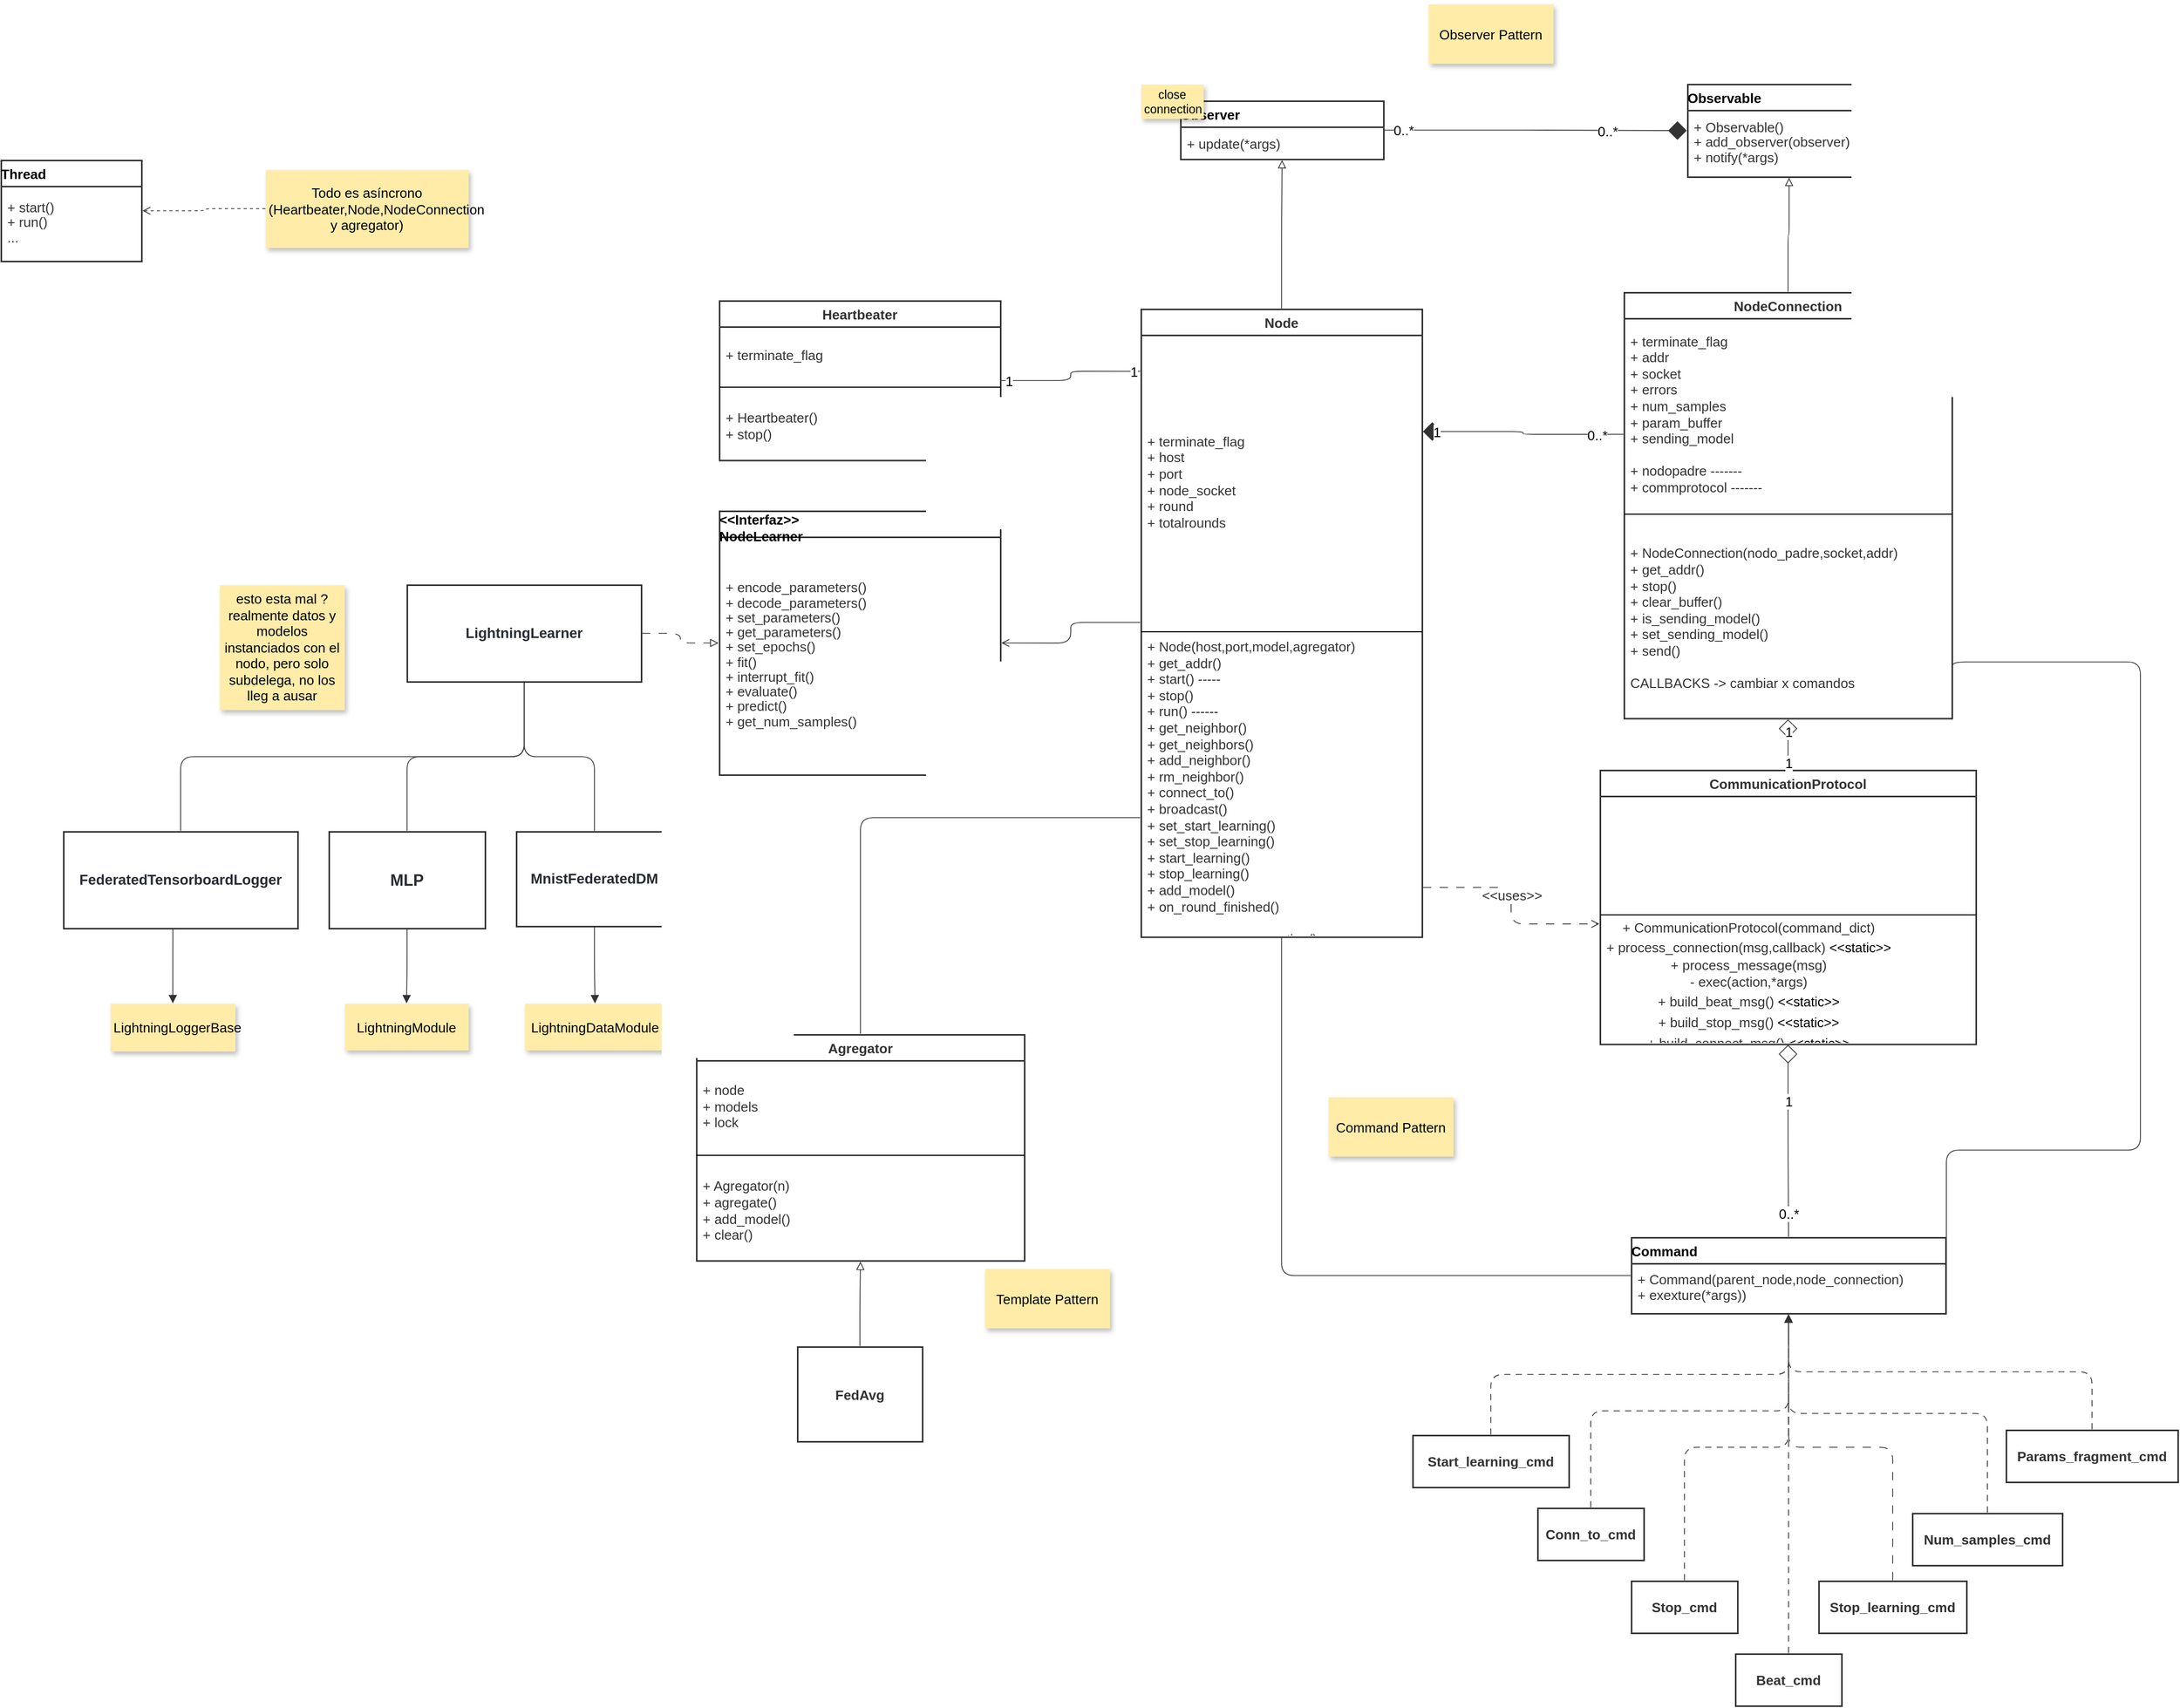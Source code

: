 <mxfile version="18.2.0" type="device"><diagram id="484S4B1htWLxdVBNY2-c" name="Page-1"><mxGraphModel dx="2365" dy="1625" grid="1" gridSize="10" guides="1" tooltips="1" connect="1" arrows="1" fold="1" page="1" pageScale="1" pageWidth="827" pageHeight="1169" math="0" shadow="0"><root><mxCell id="0"/><mxCell id="1" parent="0"/><mxCell id="86f7DXbvGBLpAlIuW8gX-1" value="Node" style="html=1;overflow=block;blockSpacing=1;swimlane;childLayout=stackLayout;horizontal=1;horizontalStack=0;resizeParent=1;resizeParentMax=0;resizeLast=0;collapsible=0;marginBottom=0;swimlaneFillColor=#ffffff;startSize=25;whiteSpace=wrap;fontSize=13;fontColor=#333333;fontStyle=1;align=center;spacing=0;strokeColor=#333333;strokeOpacity=100;fillOpacity=100;fillColor=#ffffff;strokeWidth=1.5;" vertex="1" parent="1"><mxGeometry x="1200" y="368" width="270" height="603.25" as="geometry"/></mxCell><mxCell id="86f7DXbvGBLpAlIuW8gX-2" value="+ terminate_flag&#10;+ host&#10;+ port&#10;+ node_socket&#10;+ round&#10;+ totalrounds" style="part=1;html=1;resizeHeight=0;strokeColor=none;fillColor=none;align=left;verticalAlign=middle;spacingLeft=4;spacingRight=4;overflow=hidden;rotatable=0;points=[[0,0.5],[1,0.5]];portConstraint=eastwest;swimlaneFillColor=#ffffff;strokeOpacity=100;fillOpacity=100;whiteSpace=wrap;fontSize=13;fontColor=#333333;" vertex="1" parent="86f7DXbvGBLpAlIuW8gX-1"><mxGeometry y="25" width="270" height="281" as="geometry"/></mxCell><mxCell id="86f7DXbvGBLpAlIuW8gX-3" value="" style="line;strokeWidth=1;fillColor=none;align=left;verticalAlign=middle;spacingTop=-1;spacingLeft=3;spacingRight=3;rotatable=0;labelPosition=right;points=[];portConstraint=eastwest;" vertex="1" parent="86f7DXbvGBLpAlIuW8gX-1"><mxGeometry y="306" width="270" height="8" as="geometry"/></mxCell><mxCell id="86f7DXbvGBLpAlIuW8gX-4" value="+ Node(host,port,model,agregator)&#10;+ get_addr()&#10;+ start()  -----&#10;+ stop()&#10;+ run() ------&#10;+ get_neighbor() &#10;+ get_neighbors() &#10;+ add_neighbor() &#10;+ rm_neighbor() &#10;+ connect_to() &#10;+ broadcast() &#10;+ set_start_learning() &#10;+ set_stop_learning() &#10;+ start_learning() &#10;+ stop_learning() &#10;+ add_model() &#10;+ on_round_finished() &#10;&#10;- process_new_connection()&#10;- send()&#10;- train_step()&#10;- train()&#10;- bc_model()&#10;- set_sending_model()&#10;- is_sending_model()" style="part=1;html=1;resizeHeight=0;strokeColor=none;fillColor=none;align=left;verticalAlign=middle;spacingLeft=4;spacingRight=4;overflow=hidden;rotatable=0;points=[[0,0.5],[1,0.5]];portConstraint=eastwest;swimlaneFillColor=#ffffff;strokeOpacity=100;fillOpacity=100;whiteSpace=wrap;fontSize=13;fontColor=#333333;" vertex="1" parent="86f7DXbvGBLpAlIuW8gX-1"><mxGeometry y="314" width="270" height="289.25" as="geometry"/></mxCell><mxCell id="86f7DXbvGBLpAlIuW8gX-5" value="Heartbeater" style="html=1;overflow=block;blockSpacing=1;swimlane;childLayout=stackLayout;horizontal=1;horizontalStack=0;resizeParent=1;resizeParentMax=0;resizeLast=0;collapsible=0;marginBottom=0;swimlaneFillColor=#ffffff;startSize=25;whiteSpace=wrap;fontSize=13;fontColor=#333333;fontStyle=1;align=center;spacing=0;strokeColor=#333333;strokeOpacity=100;fillOpacity=100;fillColor=#ffffff;strokeWidth=1.5;" vertex="1" parent="1"><mxGeometry x="795" y="360" width="270" height="153.25" as="geometry"/></mxCell><mxCell id="86f7DXbvGBLpAlIuW8gX-6" value="+ terminate_flag" style="part=1;html=1;resizeHeight=0;strokeColor=none;fillColor=none;align=left;verticalAlign=middle;spacingLeft=4;spacingRight=4;overflow=hidden;rotatable=0;points=[[0,0.5],[1,0.5]];portConstraint=eastwest;swimlaneFillColor=#ffffff;strokeOpacity=100;fillOpacity=100;whiteSpace=wrap;fontSize=13;fontColor=#333333;" vertex="1" parent="86f7DXbvGBLpAlIuW8gX-5"><mxGeometry y="25" width="270" height="54" as="geometry"/></mxCell><mxCell id="86f7DXbvGBLpAlIuW8gX-7" value="" style="line;strokeWidth=1;fillColor=none;align=left;verticalAlign=middle;spacingTop=-1;spacingLeft=3;spacingRight=3;rotatable=0;labelPosition=right;points=[];portConstraint=eastwest;" vertex="1" parent="86f7DXbvGBLpAlIuW8gX-5"><mxGeometry y="79" width="270" height="8" as="geometry"/></mxCell><mxCell id="86f7DXbvGBLpAlIuW8gX-8" value="+ Heartbeater()&#10;+ stop()" style="part=1;html=1;resizeHeight=0;strokeColor=none;fillColor=none;align=left;verticalAlign=middle;spacingLeft=4;spacingRight=4;overflow=hidden;rotatable=0;points=[[0,0.5],[1,0.5]];portConstraint=eastwest;swimlaneFillColor=#ffffff;strokeOpacity=100;fillOpacity=100;whiteSpace=wrap;fontSize=13;fontColor=#333333;" vertex="1" parent="86f7DXbvGBLpAlIuW8gX-5"><mxGeometry y="87" width="270" height="66.25" as="geometry"/></mxCell><mxCell id="86f7DXbvGBLpAlIuW8gX-9" value="Thread" style="html=1;overflow=block;blockSpacing=1;swimlane;childLayout=stackLayout;horizontal=1;horizontalStack=0;resizeParent=1;resizeParentMax=0;resizeLast=0;collapsible=0;marginBottom=0;swimlaneFillColor=#ffffff;startSize=25;whiteSpace=wrap;fontSize=13;fontStyle=1;align=left;spacing=0;strokeColor=#333333;strokeOpacity=100;fillOpacity=100;fillColor=#ffffff;strokeWidth=1.5;" vertex="1" parent="1"><mxGeometry x="105" y="225" width="135" height="96.963" as="geometry"/></mxCell><mxCell id="86f7DXbvGBLpAlIuW8gX-10" value="&lt;div style=&quot;display: flex; justify-content: flex-start; text-align: left; align-items: baseline; font-size: 0; line-height: 1.25;margin-top: -2px;&quot;&gt;&lt;span&gt;&lt;span style=&quot;font-size:13px;color:#333333;&quot;&gt;+ start()  &#10;&lt;/span&gt;&lt;/span&gt;&lt;/div&gt;&lt;div style=&quot;display: flex; justify-content: flex-start; text-align: left; align-items: baseline; font-size: 0; line-height: 1.25;margin-top: -2px;&quot;&gt;&lt;span&gt;&lt;span style=&quot;font-size:13px;color:#333333;&quot;&gt;+ run()&#10;&lt;/span&gt;&lt;/span&gt;&lt;/div&gt;&lt;div style=&quot;display: flex; justify-content: flex-start; text-align: left; align-items: baseline; font-size: 0; line-height: 1.25;margin-top: -2px;&quot;&gt;&lt;span&gt;&lt;span style=&quot;font-size:13px;color:#333333;&quot;&gt;...&lt;/span&gt;&lt;/span&gt;&lt;/div&gt;" style="part=1;html=1;resizeHeight=0;strokeColor=none;fillColor=none;verticalAlign=middle;spacingLeft=4;spacingRight=4;overflow=hidden;rotatable=0;points=[[0,0.5],[1,0.5]];portConstraint=eastwest;swimlaneFillColor=#ffffff;strokeOpacity=100;fillOpacity=100;whiteSpace=wrap;fontSize=13;fontColor=#333333;align=left;" vertex="1" parent="86f7DXbvGBLpAlIuW8gX-9"><mxGeometry y="25" width="135" height="71.963" as="geometry"/></mxCell><mxCell id="86f7DXbvGBLpAlIuW8gX-11" value="NodeConnection" style="html=1;overflow=block;blockSpacing=1;swimlane;childLayout=stackLayout;horizontal=1;horizontalStack=0;resizeParent=1;resizeParentMax=0;resizeLast=0;collapsible=0;marginBottom=0;swimlaneFillColor=#ffffff;startSize=25;whiteSpace=wrap;fontSize=13;fontColor=#333333;fontStyle=1;align=center;spacing=0;strokeColor=#333333;strokeOpacity=100;fillOpacity=100;fillColor=#ffffff;strokeWidth=1.5;" vertex="1" parent="1"><mxGeometry x="1664" y="352" width="315" height="409.25" as="geometry"/></mxCell><mxCell id="86f7DXbvGBLpAlIuW8gX-12" value="+ terminate_flag&#10;+ addr&#10;+ socket&#10;+ errors&#10;+ num_samples&#10;+ param_buffer&#10;+ sending_model&#10;&#10;+ nodopadre -------&#10;+ commprotocol -------" style="part=1;html=1;resizeHeight=0;strokeColor=none;fillColor=none;align=left;verticalAlign=middle;spacingLeft=4;spacingRight=4;overflow=hidden;rotatable=0;points=[[0,0.5],[1,0.5]];portConstraint=eastwest;swimlaneFillColor=#ffffff;strokeOpacity=100;fillOpacity=100;whiteSpace=wrap;fontSize=13;fontColor=#333333;" vertex="1" parent="86f7DXbvGBLpAlIuW8gX-11"><mxGeometry y="25" width="315" height="184" as="geometry"/></mxCell><mxCell id="86f7DXbvGBLpAlIuW8gX-13" value="" style="line;strokeWidth=1;fillColor=none;align=left;verticalAlign=middle;spacingTop=-1;spacingLeft=3;spacingRight=3;rotatable=0;labelPosition=right;points=[];portConstraint=eastwest;" vertex="1" parent="86f7DXbvGBLpAlIuW8gX-11"><mxGeometry y="209" width="315" height="8" as="geometry"/></mxCell><mxCell id="86f7DXbvGBLpAlIuW8gX-14" value="+ NodeConnection(nodo_padre,socket,addr)&#10;+ get_addr()&#10;+ stop()&#10;+ clear_buffer() &#10;+ is_sending_model() &#10;+ set_sending_model() &#10;+ send() &#10;&#10;CALLBACKS -&amp;gt; cambiar x comandos" style="part=1;html=1;resizeHeight=0;strokeColor=none;fillColor=none;align=left;verticalAlign=middle;spacingLeft=4;spacingRight=4;overflow=hidden;rotatable=0;points=[[0,0.5],[1,0.5]];portConstraint=eastwest;swimlaneFillColor=#ffffff;strokeOpacity=100;fillOpacity=100;whiteSpace=wrap;fontSize=13;fontColor=#333333;" vertex="1" parent="86f7DXbvGBLpAlIuW8gX-11"><mxGeometry y="217" width="315" height="192.25" as="geometry"/></mxCell><mxCell id="86f7DXbvGBLpAlIuW8gX-15" value="MnistFederatedDM" style="html=1;overflow=block;blockSpacing=1;align=center;whiteSpace=wrap;fontSize=13.7;fontColor=#282c33;fontStyle=1;spacing=0;verticalAlign=middle;strokeColor=#333333;strokeOpacity=100;fillOpacity=100;fillColor=#ffffff;strokeWidth=1.5;" vertex="1" parent="1"><mxGeometry x="600" y="870" width="150" height="91" as="geometry"/></mxCell><mxCell id="86f7DXbvGBLpAlIuW8gX-16" value="MLP" style="html=1;overflow=block;blockSpacing=1;align=center;whiteSpace=wrap;fontSize=15.3;fontColor=#282c33;fontStyle=1;spacing=0;verticalAlign=middle;strokeColor=#333333;strokeOpacity=100;fillOpacity=100;fillColor=#ffffff;strokeWidth=1.5;" vertex="1" parent="1"><mxGeometry x="420" y="870" width="150" height="93" as="geometry"/></mxCell><mxCell id="86f7DXbvGBLpAlIuW8gX-17" value="FederatedTensorboardLogger" style="html=1;overflow=block;blockSpacing=1;align=center;whiteSpace=wrap;fontSize=13.7;fontColor=#282c33;fontStyle=1;spacing=0;verticalAlign=middle;strokeColor=#333333;strokeOpacity=100;fillOpacity=100;fillColor=#ffffff;strokeWidth=1.5;" vertex="1" parent="1"><mxGeometry x="165" y="870" width="225" height="93" as="geometry"/></mxCell><mxCell id="86f7DXbvGBLpAlIuW8gX-18" value="LightningLearner" style="html=1;overflow=block;blockSpacing=1;align=center;whiteSpace=wrap;fontSize=13.7;fontColor=#282c33;fontStyle=1;spacing=0;verticalAlign=middle;strokeColor=#333333;strokeOpacity=100;fillOpacity=100;fillColor=#ffffff;strokeWidth=1.5;" vertex="1" parent="1"><mxGeometry x="495" y="633" width="225" height="93" as="geometry"/></mxCell><mxCell id="86f7DXbvGBLpAlIuW8gX-19" value="&amp;lt;&amp;lt;Interfaz&amp;gt;&amp;gt;&#10;NodeLearner" style="html=1;overflow=block;blockSpacing=1;swimlane;childLayout=stackLayout;horizontal=1;horizontalStack=0;resizeParent=1;resizeParentMax=0;resizeLast=0;collapsible=0;marginBottom=0;swimlaneFillColor=#ffffff;startSize=25;whiteSpace=wrap;fontSize=13;fontStyle=1;align=left;spacing=0;strokeColor=#333333;strokeOpacity=100;fillOpacity=100;fillColor=#ffffff;strokeWidth=1.5;" vertex="1" parent="1"><mxGeometry x="795" y="562" width="270" height="253.501" as="geometry"/></mxCell><mxCell id="86f7DXbvGBLpAlIuW8gX-20" value="&lt;div style=&quot;display: flex; justify-content: flex-start; text-align: left; align-items: baseline; font-size: 0; line-height: 1.25;margin-top: -2px;&quot;&gt;&lt;span&gt;&lt;span style=&quot;font-size:13px;color:#333333;&quot;&gt;+ encode_parameters()&#10;&lt;/span&gt;&lt;/span&gt;&lt;/div&gt;&lt;div style=&quot;display: flex; justify-content: flex-start; text-align: left; align-items: baseline; font-size: 0; line-height: 1.25;margin-top: -2px;&quot;&gt;&lt;span&gt;&lt;span style=&quot;font-size:13px;color:#333333;&quot;&gt;+ decode_parameters()&#10;&lt;/span&gt;&lt;/span&gt;&lt;/div&gt;&lt;div style=&quot;display: flex; justify-content: flex-start; text-align: left; align-items: baseline; font-size: 0; line-height: 1.25;margin-top: -2px;&quot;&gt;&lt;span&gt;&lt;span style=&quot;font-size:13px;color:#333333;&quot;&gt;+ set_parameters()&#10;&lt;/span&gt;&lt;/span&gt;&lt;/div&gt;&lt;div style=&quot;display: flex; justify-content: flex-start; text-align: left; align-items: baseline; font-size: 0; line-height: 1.25;margin-top: -2px;&quot;&gt;&lt;span&gt;&lt;span style=&quot;font-size:13px;color:#333333;&quot;&gt;+ get_parameters()&#10;&lt;/span&gt;&lt;/span&gt;&lt;/div&gt;&lt;div style=&quot;display: flex; justify-content: flex-start; text-align: left; align-items: baseline; font-size: 0; line-height: 1.25;margin-top: -2px;&quot;&gt;&lt;span&gt;&lt;span style=&quot;font-size:13px;color:#333333;&quot;&gt;+ set_epochs()&#10;&lt;/span&gt;&lt;/span&gt;&lt;/div&gt;&lt;div style=&quot;display: flex; justify-content: flex-start; text-align: left; align-items: baseline; font-size: 0; line-height: 1.25;margin-top: -2px;&quot;&gt;&lt;span&gt;&lt;span style=&quot;font-size:13px;color:#333333;&quot;&gt;+ fit()&#10;&lt;/span&gt;&lt;/span&gt;&lt;/div&gt;&lt;div style=&quot;display: flex; justify-content: flex-start; text-align: left; align-items: baseline; font-size: 0; line-height: 1.25;margin-top: -2px;&quot;&gt;&lt;span&gt;&lt;span style=&quot;font-size:13px;color:#333333;&quot;&gt;+ interrupt_fit()&#10;&lt;/span&gt;&lt;/span&gt;&lt;/div&gt;&lt;div style=&quot;display: flex; justify-content: flex-start; text-align: left; align-items: baseline; font-size: 0; line-height: 1.25;margin-top: -2px;&quot;&gt;&lt;span&gt;&lt;span style=&quot;font-size:13px;color:#333333;&quot;&gt;+ evaluate()&#10;&lt;/span&gt;&lt;/span&gt;&lt;/div&gt;&lt;div style=&quot;display: flex; justify-content: flex-start; text-align: left; align-items: baseline; font-size: 0; line-height: 1.25;margin-top: -2px;&quot;&gt;&lt;span&gt;&lt;span style=&quot;font-size:13px;color:#333333;&quot;&gt;+ predict()&#10;&lt;/span&gt;&lt;/span&gt;&lt;/div&gt;&lt;div style=&quot;display: flex; justify-content: flex-start; text-align: left; align-items: baseline; font-size: 0; line-height: 1.25;margin-top: -2px;&quot;&gt;&lt;span&gt;&lt;span style=&quot;font-size:13px;color:#333333;&quot;&gt;+ get_num_samples()&lt;/span&gt;&lt;/span&gt;&lt;/div&gt;" style="part=1;html=1;resizeHeight=0;strokeColor=none;fillColor=none;verticalAlign=middle;spacingLeft=4;spacingRight=4;overflow=hidden;rotatable=0;points=[[0,0.5],[1,0.5]];portConstraint=eastwest;swimlaneFillColor=#ffffff;strokeOpacity=100;fillOpacity=100;whiteSpace=wrap;fontSize=13;fontColor=#333333;align=left;" vertex="1" parent="86f7DXbvGBLpAlIuW8gX-19"><mxGeometry y="25" width="270" height="228.501" as="geometry"/></mxCell><UserObject label="" lucidchartObjectId="Es1kTnp6L7Sx" id="86f7DXbvGBLpAlIuW8gX-21"><mxCell style="html=1;jettySize=18;whiteSpace=wrap;fontSize=13;strokeColor=#333333;strokeOpacity=100;strokeWidth=0.8;rounded=1;arcSize=24;edgeStyle=orthogonalEdgeStyle;startArrow=none;endArrow=none;exitX=1.003;exitY=0.5;exitPerimeter=0;entryX=-0.003;entryY=0.099;entryPerimeter=0;" edge="1" parent="1" source="86f7DXbvGBLpAlIuW8gX-5" target="86f7DXbvGBLpAlIuW8gX-1"><mxGeometry width="100" height="100" relative="1" as="geometry"><Array as="points"/></mxGeometry></mxCell></UserObject><mxCell id="86f7DXbvGBLpAlIuW8gX-22" value="1" style="text;html=1;resizable=0;labelBackgroundColor=default;align=center;verticalAlign=middle;fontSize=13;" vertex="1" parent="86f7DXbvGBLpAlIuW8gX-21"><mxGeometry x="-0.908" relative="1" as="geometry"><mxPoint as="offset"/></mxGeometry></mxCell><mxCell id="86f7DXbvGBLpAlIuW8gX-23" value="1" style="text;html=1;resizable=0;labelBackgroundColor=default;align=center;verticalAlign=middle;fontSize=13;" vertex="1" parent="86f7DXbvGBLpAlIuW8gX-21"><mxGeometry x="0.908" relative="1" as="geometry"><mxPoint as="offset"/></mxGeometry></mxCell><UserObject label="" lucidchartObjectId="Xs1kaLRwTrec" id="86f7DXbvGBLpAlIuW8gX-24"><mxCell style="html=1;jettySize=18;whiteSpace=wrap;fontSize=13;strokeColor=#333333;strokeOpacity=100;strokeWidth=0.8;rounded=1;arcSize=24;edgeStyle=orthogonalEdgeStyle;startArrow=diamond;startFill=1;startSize=16;endArrow=none;exitX=1.003;exitY=0.195;exitPerimeter=0;entryX=-0.002;entryY=0.333;entryPerimeter=0;" edge="1" parent="1" source="86f7DXbvGBLpAlIuW8gX-1" target="86f7DXbvGBLpAlIuW8gX-11"><mxGeometry width="100" height="100" relative="1" as="geometry"><Array as="points"/></mxGeometry></mxCell></UserObject><mxCell id="86f7DXbvGBLpAlIuW8gX-25" value="1" style="text;html=1;resizable=0;labelBackgroundColor=default;align=center;verticalAlign=middle;fontSize=13;" vertex="1" parent="86f7DXbvGBLpAlIuW8gX-24"><mxGeometry x="-0.869" relative="1" as="geometry"><mxPoint as="offset"/></mxGeometry></mxCell><mxCell id="86f7DXbvGBLpAlIuW8gX-26" value="0..*" style="text;html=1;resizable=0;labelBackgroundColor=default;align=center;verticalAlign=middle;fontSize=13;" vertex="1" parent="86f7DXbvGBLpAlIuW8gX-24"><mxGeometry x="0.739" relative="1" as="geometry"><mxPoint as="offset"/></mxGeometry></mxCell><UserObject label="" lucidchartObjectId="Xt1ksL~C37rB" id="86f7DXbvGBLpAlIuW8gX-27"><mxCell style="html=1;jettySize=18;whiteSpace=wrap;fontSize=13;strokeColor=#333333;strokeOpacity=100;strokeWidth=0.8;rounded=1;arcSize=24;edgeStyle=orthogonalEdgeStyle;startArrow=open;endArrow=none;exitX=1.003;exitY=0.5;exitPerimeter=0;entryX=-0.003;entryY=0.499;entryPerimeter=0;" edge="1" parent="1" source="86f7DXbvGBLpAlIuW8gX-19" target="86f7DXbvGBLpAlIuW8gX-1"><mxGeometry width="100" height="100" relative="1" as="geometry"><Array as="points"/></mxGeometry></mxCell></UserObject><UserObject label="" lucidchartObjectId="ku1kMCchc4k." id="86f7DXbvGBLpAlIuW8gX-28"><mxCell style="html=1;jettySize=18;whiteSpace=wrap;fontSize=13;strokeColor=#333333;strokeOpacity=100;dashed=1;fixDash=1;dashPattern=8 8;strokeWidth=0.8;rounded=1;arcSize=24;edgeStyle=orthogonalEdgeStyle;startArrow=none;endArrow=block;endFill=0;exitX=1.003;exitY=0.5;exitPerimeter=0;entryX=-0.003;entryY=0.5;entryPerimeter=0;" edge="1" parent="1" source="86f7DXbvGBLpAlIuW8gX-18" target="86f7DXbvGBLpAlIuW8gX-19"><mxGeometry width="100" height="100" relative="1" as="geometry"><Array as="points"/></mxGeometry></mxCell></UserObject><mxCell id="86f7DXbvGBLpAlIuW8gX-29" value="CommunicationProtocol" style="html=1;overflow=block;blockSpacing=1;swimlane;childLayout=stackLayout;horizontal=1;horizontalStack=0;resizeParent=1;resizeParentMax=0;resizeLast=0;collapsible=0;marginBottom=0;swimlaneFillColor=#ffffff;startSize=25;whiteSpace=wrap;fontSize=13;fontColor=#333333;fontStyle=1;align=center;spacing=0;strokeColor=#333333;strokeOpacity=100;fillOpacity=100;fillColor=#ffffff;strokeWidth=1.5;" vertex="1" parent="1"><mxGeometry x="1641" y="811" width="361" height="263.25" as="geometry"/></mxCell><mxCell id="86f7DXbvGBLpAlIuW8gX-30" value="" style="part=1;html=1;resizeHeight=0;strokeColor=none;fillColor=none;align=left;verticalAlign=middle;spacingLeft=4;spacingRight=4;overflow=hidden;rotatable=0;points=[[0,0.5],[1,0.5]];portConstraint=eastwest;swimlaneFillColor=#ffffff;strokeOpacity=100;fillOpacity=100;whiteSpace=wrap;fontSize=13;" vertex="1" parent="86f7DXbvGBLpAlIuW8gX-29"><mxGeometry y="25" width="361" height="110" as="geometry"/></mxCell><mxCell id="86f7DXbvGBLpAlIuW8gX-31" value="" style="line;strokeWidth=1;fillColor=none;align=left;verticalAlign=middle;spacingTop=-1;spacingLeft=3;spacingRight=3;rotatable=0;labelPosition=right;points=[];portConstraint=eastwest;" vertex="1" parent="86f7DXbvGBLpAlIuW8gX-29"><mxGeometry y="135" width="361" height="8" as="geometry"/></mxCell><mxCell id="86f7DXbvGBLpAlIuW8gX-32" value="&lt;div style=&quot;display: flex; justify-content: center; text-align: center; align-items: baseline; font-size: 0; line-height: 1.25;margin-top: -2px;&quot;&gt;&lt;span&gt;&lt;span style=&quot;font-size:13px;color:#333333;&quot;&gt;+ CommunicationProtocol(command_dict)&#10;+ process_connection(msg,callback) &lt;/span&gt;&lt;span style=&quot;font-size:16px;color:#000000;&quot;&gt;            &lt;/span&gt;&lt;span style=&quot;font-size:12.7px;color:#000000;&quot;&gt;&amp;lt;&amp;lt;static&amp;gt;&amp;gt;&lt;/span&gt;&lt;span style=&quot;font-size:13px;color:#333333;&quot;&gt;&#10;+ process_message(msg)&#10;- exec(action,*args)&#10;+ build_beat_msg() &lt;/span&gt;&lt;span style=&quot;font-size:16px;color:#000000;&quot;&gt;                                    &lt;/span&gt;&lt;span style=&quot;font-size:12.7px;color:#000000;&quot;&gt;&amp;lt;&amp;lt;static&amp;gt;&amp;gt;&lt;/span&gt;&lt;span style=&quot;font-size:13px;color:#333333;&quot;&gt;&#10;+ build_stop_msg() &lt;/span&gt;&lt;span style=&quot;font-size:16px;color:#000000;&quot;&gt;                                    &lt;/span&gt;&lt;span style=&quot;font-size:12.7px;color:#000000;&quot;&gt;&amp;lt;&amp;lt;static&amp;gt;&amp;gt;&lt;/span&gt;&lt;span style=&quot;font-size:13px;color:#333333;&quot;&gt;&#10;+ build_connect_msg() &lt;/span&gt;&lt;span style=&quot;font-size:16px;color:#000000;&quot;&gt;                               &lt;/span&gt;&lt;span style=&quot;font-size:12.7px;color:#000000;&quot;&gt;&amp;lt;&amp;lt;static&amp;gt;&amp;gt;&#10;&lt;/span&gt;&lt;span style=&quot;font-size:13px;color:#333333;&quot;&gt;+ build_connect_to_msg()&lt;/span&gt;&lt;span style=&quot;font-size:16px;color:#000000;&quot;&gt;                           &lt;/span&gt;&lt;span style=&quot;font-size:12.7px;color:#000000;&quot;&gt;&amp;lt;&amp;lt;static&amp;gt;&amp;gt;&lt;/span&gt;&lt;span style=&quot;font-size:13px;color:#333333;&quot;&gt;&#10;+ build_start_learning_msg() &lt;/span&gt;&lt;span style=&quot;font-size:16px;color:#000000;&quot;&gt;                       &lt;/span&gt;&lt;span style=&quot;font-size:12.7px;color:#000000;&quot;&gt;&amp;lt;&amp;lt;static&amp;gt;&amp;gt;&#10;&lt;/span&gt;&lt;span style=&quot;font-size:13px;color:#333333;&quot;&gt;+ build_stop_learning_msg() &lt;/span&gt;&lt;span style=&quot;font-size:16px;color:#000000;&quot;&gt;                       &lt;/span&gt;&lt;span style=&quot;font-size:12.7px;color:#000000;&quot;&gt;&amp;lt;&amp;lt;static&amp;gt;&amp;gt;&#10;&lt;/span&gt;&lt;span style=&quot;font-size:13px;color:#333333;&quot;&gt;+ build_num_samples_msg() &lt;/span&gt;&lt;span style=&quot;font-size:16px;color:#000000;&quot;&gt;                      &lt;/span&gt;&lt;span style=&quot;font-size:12.7px;color:#000000;&quot;&gt;&amp;lt;&amp;lt;static&amp;gt;&amp;gt;&#10;&lt;/span&gt;&lt;span style=&quot;font-size:13px;color:#333333;&quot;&gt;+ build_params_msg() &lt;/span&gt;&lt;span style=&quot;font-size:16px;color:#000000;&quot;&gt;                               &lt;/span&gt;&lt;span style=&quot;font-size:12.7px;color:#000000;&quot;&gt;&amp;lt;&amp;lt;static&amp;gt;&amp;gt;&lt;/span&gt;&lt;/span&gt;&lt;/div&gt;" style="part=1;html=1;resizeHeight=0;strokeColor=none;fillColor=none;align=left;verticalAlign=middle;spacingLeft=4;spacingRight=4;overflow=hidden;rotatable=0;points=[[0,0.5],[1,0.5]];portConstraint=eastwest;swimlaneFillColor=#ffffff;strokeOpacity=100;fillOpacity=100;whiteSpace=wrap;fontSize=16;fontColor=#333333;" vertex="1" parent="86f7DXbvGBLpAlIuW8gX-29"><mxGeometry y="143" width="361" height="120.25" as="geometry"/></mxCell><mxCell id="86f7DXbvGBLpAlIuW8gX-33" value="Observable" style="html=1;overflow=block;blockSpacing=1;swimlane;childLayout=stackLayout;horizontal=1;horizontalStack=0;resizeParent=1;resizeParentMax=0;resizeLast=0;collapsible=0;marginBottom=0;swimlaneFillColor=#ffffff;startSize=25;whiteSpace=wrap;fontSize=13;fontStyle=1;align=left;spacing=0;strokeColor=#333333;strokeOpacity=100;fillOpacity=100;fillColor=#ffffff;strokeWidth=1.5;" vertex="1" parent="1"><mxGeometry x="1725" y="152" width="195" height="89" as="geometry"/></mxCell><mxCell id="86f7DXbvGBLpAlIuW8gX-34" value="&lt;div style=&quot;display: flex; justify-content: flex-start; text-align: left; align-items: baseline; font-size: 0; line-height: 1.25;margin-top: -2px;&quot;&gt;&lt;span&gt;&lt;span style=&quot;font-size:13px;color:#333333;&quot;&gt;+ Observable()&#10;&lt;/span&gt;&lt;/span&gt;&lt;/div&gt;&lt;div style=&quot;display: flex; justify-content: flex-start; text-align: left; align-items: baseline; font-size: 0; line-height: 1.25;margin-top: -2px;&quot;&gt;&lt;span&gt;&lt;span style=&quot;font-size:13px;color:#333333;&quot;&gt;+ add_observer(observer)&#10;&lt;/span&gt;&lt;/span&gt;&lt;/div&gt;&lt;div style=&quot;display: flex; justify-content: flex-start; text-align: left; align-items: baseline; font-size: 0; line-height: 1.25;margin-top: -2px;&quot;&gt;&lt;span&gt;&lt;span style=&quot;font-size:13px;color:#333333;&quot;&gt;+ notify(*args)&lt;/span&gt;&lt;/span&gt;&lt;/div&gt;" style="part=1;html=1;resizeHeight=0;strokeColor=none;fillColor=none;verticalAlign=middle;spacingLeft=4;spacingRight=4;overflow=hidden;rotatable=0;points=[[0,0.5],[1,0.5]];portConstraint=eastwest;swimlaneFillColor=#ffffff;strokeOpacity=100;fillOpacity=100;whiteSpace=wrap;fontSize=13;fontColor=#333333;align=left;" vertex="1" parent="86f7DXbvGBLpAlIuW8gX-33"><mxGeometry y="25" width="195" height="64" as="geometry"/></mxCell><UserObject label="" lucidchartObjectId="7J5k43ih.Vza" id="86f7DXbvGBLpAlIuW8gX-35"><mxCell style="html=1;jettySize=18;whiteSpace=wrap;fontSize=13;strokeColor=#333333;strokeOpacity=100;strokeWidth=0.8;rounded=1;arcSize=24;edgeStyle=orthogonalEdgeStyle;startArrow=none;endArrow=block;endFill=0;exitX=0.5;exitY=-0.002;exitPerimeter=0;entryX=0.5;entryY=1.008;entryPerimeter=0;" edge="1" parent="1" source="86f7DXbvGBLpAlIuW8gX-11" target="86f7DXbvGBLpAlIuW8gX-33"><mxGeometry width="100" height="100" relative="1" as="geometry"><Array as="points"/></mxGeometry></mxCell></UserObject><mxCell id="86f7DXbvGBLpAlIuW8gX-36" value="Observer" style="html=1;overflow=block;blockSpacing=1;swimlane;childLayout=stackLayout;horizontal=1;horizontalStack=0;resizeParent=1;resizeParentMax=0;resizeLast=0;collapsible=0;marginBottom=0;swimlaneFillColor=#ffffff;startSize=25;whiteSpace=wrap;fontSize=13;fontStyle=1;align=left;spacing=0;strokeColor=#333333;strokeOpacity=100;fillOpacity=100;fillColor=#ffffff;strokeWidth=1.5;" vertex="1" parent="1"><mxGeometry x="1238" y="168" width="195" height="56" as="geometry"/></mxCell><mxCell id="86f7DXbvGBLpAlIuW8gX-37" value="+ update(*args)" style="part=1;html=1;resizeHeight=0;strokeColor=none;fillColor=none;verticalAlign=middle;spacingLeft=4;spacingRight=4;overflow=hidden;rotatable=0;points=[[0,0.5],[1,0.5]];portConstraint=eastwest;swimlaneFillColor=#ffffff;strokeOpacity=100;fillOpacity=100;whiteSpace=wrap;fontSize=13;fontColor=#333333;align=left;" vertex="1" parent="86f7DXbvGBLpAlIuW8gX-36"><mxGeometry y="25" width="195" height="31" as="geometry"/></mxCell><UserObject label="" lucidchartObjectId="RK5kKzhHI9B3" id="86f7DXbvGBLpAlIuW8gX-38"><mxCell style="html=1;jettySize=18;whiteSpace=wrap;fontSize=13;strokeColor=#333333;strokeOpacity=100;strokeWidth=0.8;rounded=1;arcSize=24;edgeStyle=orthogonalEdgeStyle;startArrow=none;endArrow=block;endFill=0;exitX=0.5;exitY=-0.001;exitPerimeter=0;entryX=0.5;entryY=1.013;entryPerimeter=0;" edge="1" parent="1" source="86f7DXbvGBLpAlIuW8gX-1" target="86f7DXbvGBLpAlIuW8gX-36"><mxGeometry width="100" height="100" relative="1" as="geometry"><Array as="points"/></mxGeometry></mxCell></UserObject><UserObject label="" lucidchartObjectId="CS5ktU6LvUsN" id="86f7DXbvGBLpAlIuW8gX-39"><mxCell style="html=1;jettySize=18;whiteSpace=wrap;fontSize=13;strokeColor=#333333;strokeOpacity=100;strokeWidth=0.8;rounded=1;arcSize=24;edgeStyle=orthogonalEdgeStyle;startArrow=none;endArrow=diamond;endFill=1;endSize=16;exitX=1.004;exitY=0.5;exitPerimeter=0;entryX=-0.004;entryY=0.5;entryPerimeter=0;" edge="1" parent="1" source="86f7DXbvGBLpAlIuW8gX-36" target="86f7DXbvGBLpAlIuW8gX-33"><mxGeometry width="100" height="100" relative="1" as="geometry"><Array as="points"/></mxGeometry></mxCell></UserObject><mxCell id="86f7DXbvGBLpAlIuW8gX-40" value="0..*" style="text;html=1;resizable=0;labelBackgroundColor=default;align=center;verticalAlign=middle;fontSize=13;" vertex="1" parent="86f7DXbvGBLpAlIuW8gX-39"><mxGeometry x="0.474" relative="1" as="geometry"><mxPoint as="offset"/></mxGeometry></mxCell><mxCell id="86f7DXbvGBLpAlIuW8gX-41" value="0..*" style="text;html=1;resizable=0;labelBackgroundColor=default;align=center;verticalAlign=middle;fontSize=13;" vertex="1" parent="86f7DXbvGBLpAlIuW8gX-39"><mxGeometry x="-0.877" relative="1" as="geometry"><mxPoint as="offset"/></mxGeometry></mxCell><mxCell id="86f7DXbvGBLpAlIuW8gX-42" value="Agregator" style="html=1;overflow=block;blockSpacing=1;swimlane;childLayout=stackLayout;horizontal=1;horizontalStack=0;resizeParent=1;resizeParentMax=0;resizeLast=0;collapsible=0;marginBottom=0;swimlaneFillColor=#ffffff;startSize=25;whiteSpace=wrap;fontSize=13;fontColor=#333333;fontStyle=1;align=center;spacing=0;strokeColor=#333333;strokeOpacity=100;fillOpacity=100;fillColor=#ffffff;strokeWidth=1.5;" vertex="1" parent="1"><mxGeometry x="773" y="1065" width="315" height="217.25" as="geometry"/></mxCell><mxCell id="86f7DXbvGBLpAlIuW8gX-43" value="+ node&#10;+ models&#10;+ lock" style="part=1;html=1;resizeHeight=0;strokeColor=none;fillColor=none;align=left;verticalAlign=middle;spacingLeft=4;spacingRight=4;overflow=hidden;rotatable=0;points=[[0,0.5],[1,0.5]];portConstraint=eastwest;swimlaneFillColor=#ffffff;strokeOpacity=100;fillOpacity=100;whiteSpace=wrap;fontSize=13;fontColor=#333333;" vertex="1" parent="86f7DXbvGBLpAlIuW8gX-42"><mxGeometry y="25" width="315" height="87" as="geometry"/></mxCell><mxCell id="86f7DXbvGBLpAlIuW8gX-44" value="" style="line;strokeWidth=1;fillColor=none;align=left;verticalAlign=middle;spacingTop=-1;spacingLeft=3;spacingRight=3;rotatable=0;labelPosition=right;points=[];portConstraint=eastwest;" vertex="1" parent="86f7DXbvGBLpAlIuW8gX-42"><mxGeometry y="112" width="315" height="8" as="geometry"/></mxCell><mxCell id="86f7DXbvGBLpAlIuW8gX-45" value="+ Agregator(n)&#10;+ agregate()&#10;+ add_model()&#10;+ clear()" style="part=1;html=1;resizeHeight=0;strokeColor=none;fillColor=none;align=left;verticalAlign=middle;spacingLeft=4;spacingRight=4;overflow=hidden;rotatable=0;points=[[0,0.5],[1,0.5]];portConstraint=eastwest;swimlaneFillColor=#ffffff;strokeOpacity=100;fillOpacity=100;whiteSpace=wrap;fontSize=13;fontColor=#333333;" vertex="1" parent="86f7DXbvGBLpAlIuW8gX-42"><mxGeometry y="120" width="315" height="97.25" as="geometry"/></mxCell><mxCell id="86f7DXbvGBLpAlIuW8gX-46" value="FedAvg" style="html=1;overflow=block;blockSpacing=1;align=center;whiteSpace=wrap;fontSize=13;fontColor=#333333;fontStyle=1;spacing=0;verticalAlign=middle;strokeColor=#333333;strokeOpacity=100;fillOpacity=100;fillColor=#ffffff;strokeWidth=1.5;" vertex="1" parent="1"><mxGeometry x="870" y="1365" width="120" height="91" as="geometry"/></mxCell><UserObject label="" lucidchartObjectId="YT5k46J1fM5y" id="86f7DXbvGBLpAlIuW8gX-47"><mxCell style="html=1;jettySize=18;whiteSpace=wrap;fontSize=13;strokeColor=#333333;strokeOpacity=100;strokeWidth=0.8;rounded=1;arcSize=24;edgeStyle=orthogonalEdgeStyle;startArrow=none;endArrow=block;endFill=0;exitX=0.5;exitY=-0.008;exitPerimeter=0;entryX=0.5;entryY=1.004;entryPerimeter=0;" edge="1" parent="1" source="86f7DXbvGBLpAlIuW8gX-46" target="86f7DXbvGBLpAlIuW8gX-42"><mxGeometry width="100" height="100" relative="1" as="geometry"><Array as="points"/></mxGeometry></mxCell></UserObject><UserObject label="" lucidchartObjectId="cV5k5NR2WfwD" id="86f7DXbvGBLpAlIuW8gX-48"><mxCell style="html=1;jettySize=18;whiteSpace=wrap;fontSize=13;strokeColor=#333333;strokeOpacity=100;dashed=1;fixDash=1;dashPattern=8 8;strokeWidth=0.8;rounded=1;arcSize=24;edgeStyle=orthogonalEdgeStyle;startArrow=none;endArrow=open;exitX=1.003;exitY=0.921;exitPerimeter=0;entryX=-0.002;entryY=0.561;entryPerimeter=0;" edge="1" parent="1" source="86f7DXbvGBLpAlIuW8gX-1" target="86f7DXbvGBLpAlIuW8gX-29"><mxGeometry width="100" height="100" relative="1" as="geometry"><Array as="points"/></mxGeometry></mxCell></UserObject><mxCell id="86f7DXbvGBLpAlIuW8gX-49" value="&amp;lt;&amp;lt;uses&amp;gt;&amp;gt;" style="text;html=1;resizable=0;labelBackgroundColor=default;align=center;verticalAlign=middle;fontColor=#333333;fontSize=13;" vertex="1" parent="86f7DXbvGBLpAlIuW8gX-48"><mxGeometry x="-0.104" relative="1" as="geometry"><mxPoint as="offset"/></mxGeometry></mxCell><UserObject label="" lucidchartObjectId="IW5kIjqBZiCT" id="86f7DXbvGBLpAlIuW8gX-50"><mxCell style="html=1;jettySize=18;whiteSpace=wrap;fontSize=13;strokeColor=#333333;strokeOpacity=100;strokeWidth=0.8;rounded=1;arcSize=24;edgeStyle=orthogonalEdgeStyle;startArrow=diamond;startFill=0;startSize=16;endArrow=none;exitX=0.5;exitY=1.002;exitPerimeter=0;entryX=0.5;entryY=-0.002;entryPerimeter=0;" edge="1" parent="1" source="86f7DXbvGBLpAlIuW8gX-11" target="86f7DXbvGBLpAlIuW8gX-29"><mxGeometry width="100" height="100" relative="1" as="geometry"><Array as="points"/></mxGeometry></mxCell></UserObject><mxCell id="86f7DXbvGBLpAlIuW8gX-51" value="1" style="text;html=1;resizable=0;labelBackgroundColor=default;align=center;verticalAlign=middle;fontSize=13;" vertex="1" parent="86f7DXbvGBLpAlIuW8gX-50"><mxGeometry x="-0.516" relative="1" as="geometry"><mxPoint as="offset"/></mxGeometry></mxCell><mxCell id="86f7DXbvGBLpAlIuW8gX-52" value="1" style="text;html=1;resizable=0;labelBackgroundColor=default;align=center;verticalAlign=middle;fontSize=13;" vertex="1" parent="86f7DXbvGBLpAlIuW8gX-50"><mxGeometry x="0.739" relative="1" as="geometry"><mxPoint as="offset"/></mxGeometry></mxCell><UserObject label="" lucidchartObjectId="B05kcgMkwZf1" id="86f7DXbvGBLpAlIuW8gX-53"><mxCell style="html=1;jettySize=18;whiteSpace=wrap;fontSize=13;strokeColor=#333333;strokeOpacity=100;strokeWidth=0.8;rounded=1;arcSize=24;edgeStyle=orthogonalEdgeStyle;startArrow=diamond;startFill=0;startSize=16;endArrow=none;exitX=0.5;exitY=1.002;exitPerimeter=0;entryX=0.5;entryY=-0.01;entryPerimeter=0;" edge="1" parent="1" source="86f7DXbvGBLpAlIuW8gX-29" target="86f7DXbvGBLpAlIuW8gX-56"><mxGeometry width="100" height="100" relative="1" as="geometry"><Array as="points"/></mxGeometry></mxCell></UserObject><mxCell id="86f7DXbvGBLpAlIuW8gX-54" value="1" style="text;html=1;resizable=0;labelBackgroundColor=default;align=center;verticalAlign=middle;fontSize=13;" vertex="1" parent="86f7DXbvGBLpAlIuW8gX-53"><mxGeometry x="-0.423" relative="1" as="geometry"><mxPoint as="offset"/></mxGeometry></mxCell><mxCell id="86f7DXbvGBLpAlIuW8gX-55" value="0..*" style="text;html=1;resizable=0;labelBackgroundColor=default;align=center;verticalAlign=middle;fontSize=13;" vertex="1" parent="86f7DXbvGBLpAlIuW8gX-53"><mxGeometry x="0.754" relative="1" as="geometry"><mxPoint as="offset"/></mxGeometry></mxCell><mxCell id="86f7DXbvGBLpAlIuW8gX-56" value="Command" style="html=1;overflow=block;blockSpacing=1;swimlane;childLayout=stackLayout;horizontal=1;horizontalStack=0;resizeParent=1;resizeParentMax=0;resizeLast=0;collapsible=0;marginBottom=0;swimlaneFillColor=#ffffff;startSize=25;whiteSpace=wrap;fontSize=13;fontStyle=1;align=left;spacing=0;strokeColor=#333333;strokeOpacity=100;fillOpacity=100;fillColor=#ffffff;strokeWidth=1.5;" vertex="1" parent="1"><mxGeometry x="1671" y="1260" width="302" height="73" as="geometry"/></mxCell><mxCell id="86f7DXbvGBLpAlIuW8gX-57" value="&lt;div style=&quot;display: flex; justify-content: flex-start; text-align: left; align-items: baseline; font-size: 0; line-height: 1.25;margin-top: -2px;&quot;&gt;&lt;span&gt;&lt;span style=&quot;font-size:13px;color:#333333;&quot;&gt;+ Command(parent_node,node_connection)&#10;&lt;/span&gt;&lt;/span&gt;&lt;/div&gt;&lt;div style=&quot;display: flex; justify-content: flex-start; text-align: left; align-items: baseline; font-size: 0; line-height: 1.25;margin-top: -2px;&quot;&gt;&lt;span&gt;&lt;span style=&quot;font-size:13px;color:#333333;&quot;&gt;+ exexture(*args))&lt;/span&gt;&lt;/span&gt;&lt;/div&gt;" style="part=1;html=1;resizeHeight=0;strokeColor=none;fillColor=none;verticalAlign=middle;spacingLeft=4;spacingRight=4;overflow=hidden;rotatable=0;points=[[0,0.5],[1,0.5]];portConstraint=eastwest;swimlaneFillColor=#ffffff;strokeOpacity=100;fillOpacity=100;whiteSpace=wrap;fontSize=13;fontColor=#333333;align=left;" vertex="1" parent="86f7DXbvGBLpAlIuW8gX-56"><mxGeometry y="25" width="302" height="48" as="geometry"/></mxCell><mxCell id="86f7DXbvGBLpAlIuW8gX-58" value="Beat_cmd" style="html=1;overflow=block;blockSpacing=1;align=center;whiteSpace=wrap;fontSize=13;fontColor=#333333;fontStyle=1;spacing=0;verticalAlign=middle;strokeColor=#333333;strokeOpacity=100;fillOpacity=100;fillColor=#ffffff;strokeWidth=1.5;" vertex="1" parent="1"><mxGeometry x="1771" y="1660" width="102" height="50" as="geometry"/></mxCell><mxCell id="86f7DXbvGBLpAlIuW8gX-59" value="Stop_cmd" style="html=1;overflow=block;blockSpacing=1;align=center;whiteSpace=wrap;fontSize=13;fontColor=#333333;fontStyle=1;spacing=0;verticalAlign=middle;strokeColor=#333333;strokeOpacity=100;fillOpacity=100;fillColor=#ffffff;strokeWidth=1.5;" vertex="1" parent="1"><mxGeometry x="1671" y="1590" width="102" height="50" as="geometry"/></mxCell><mxCell id="86f7DXbvGBLpAlIuW8gX-60" value="Conn_to_cmd" style="html=1;overflow=block;blockSpacing=1;align=center;whiteSpace=wrap;fontSize=13;fontColor=#333333;fontStyle=1;spacing=0;verticalAlign=middle;strokeColor=#333333;strokeOpacity=100;fillOpacity=100;fillColor=#ffffff;strokeWidth=1.5;" vertex="1" parent="1"><mxGeometry x="1581" y="1520" width="102" height="50" as="geometry"/></mxCell><mxCell id="86f7DXbvGBLpAlIuW8gX-61" value="Start_learning_cmd" style="html=1;overflow=block;blockSpacing=1;align=center;whiteSpace=wrap;fontSize=13;fontColor=#333333;fontStyle=1;spacing=0;verticalAlign=middle;strokeColor=#333333;strokeOpacity=100;fillOpacity=100;fillColor=#ffffff;strokeWidth=1.5;" vertex="1" parent="1"><mxGeometry x="1461" y="1450" width="150" height="50" as="geometry"/></mxCell><mxCell id="86f7DXbvGBLpAlIuW8gX-62" value="Stop_learning_cmd" style="html=1;overflow=block;blockSpacing=1;align=center;whiteSpace=wrap;fontSize=13;fontColor=#333333;fontStyle=1;spacing=0;verticalAlign=middle;strokeColor=#333333;strokeOpacity=100;fillOpacity=100;fillColor=#ffffff;strokeWidth=1.5;" vertex="1" parent="1"><mxGeometry x="1851" y="1590" width="142" height="50" as="geometry"/></mxCell><mxCell id="86f7DXbvGBLpAlIuW8gX-63" value="Num_samples_cmd" style="html=1;overflow=block;blockSpacing=1;align=center;whiteSpace=wrap;fontSize=13;fontColor=#333333;fontStyle=1;spacing=0;verticalAlign=middle;strokeColor=#333333;strokeOpacity=100;fillOpacity=100;fillColor=#ffffff;strokeWidth=1.5;" vertex="1" parent="1"><mxGeometry x="1941" y="1525" width="144" height="50" as="geometry"/></mxCell><mxCell id="86f7DXbvGBLpAlIuW8gX-64" value="Params_fragment_cmd" style="html=1;overflow=block;blockSpacing=1;align=center;whiteSpace=wrap;fontSize=13;fontColor=#333333;fontStyle=1;spacing=0;verticalAlign=middle;strokeColor=#333333;strokeOpacity=100;fillOpacity=100;fillColor=#ffffff;strokeWidth=1.5;" vertex="1" parent="1"><mxGeometry x="2031" y="1445" width="165" height="50" as="geometry"/></mxCell><UserObject label="" lucidchartObjectId="l45kimGJAG-o" id="86f7DXbvGBLpAlIuW8gX-65"><mxCell style="html=1;jettySize=18;whiteSpace=wrap;fontSize=13;strokeColor=#333333;strokeOpacity=100;dashed=1;fixDash=1;dashPattern=6 5;strokeWidth=0.8;rounded=1;arcSize=24;edgeStyle=orthogonalEdgeStyle;startArrow=none;endArrow=block;endFill=0;exitX=0.5;exitY=-0.015;exitPerimeter=0;entryX=0.5;entryY=1.01;entryPerimeter=0;" edge="1" parent="1" source="86f7DXbvGBLpAlIuW8gX-63" target="86f7DXbvGBLpAlIuW8gX-56"><mxGeometry width="100" height="100" relative="1" as="geometry"><Array as="points"/></mxGeometry></mxCell></UserObject><UserObject label="" lucidchartObjectId="t45k4Y.d_K5c" id="86f7DXbvGBLpAlIuW8gX-66"><mxCell style="html=1;jettySize=18;whiteSpace=wrap;fontSize=13;strokeColor=#333333;strokeOpacity=100;dashed=1;fixDash=1;dashPattern=8 8;strokeWidth=0.8;rounded=1;arcSize=24;edgeStyle=orthogonalEdgeStyle;startArrow=none;endArrow=block;endFill=0;exitX=0.5;exitY=-0.015;exitPerimeter=0;entryX=0.5;entryY=1.01;entryPerimeter=0;" edge="1" parent="1" source="86f7DXbvGBLpAlIuW8gX-62" target="86f7DXbvGBLpAlIuW8gX-56"><mxGeometry width="100" height="100" relative="1" as="geometry"><Array as="points"/></mxGeometry></mxCell></UserObject><UserObject label="" lucidchartObjectId="t55kJFJXJRe-" id="86f7DXbvGBLpAlIuW8gX-67"><mxCell style="html=1;jettySize=18;whiteSpace=wrap;fontSize=13;strokeColor=#333333;strokeOpacity=100;dashed=1;fixDash=1;dashPattern=6 5;strokeWidth=0.8;rounded=1;arcSize=24;edgeStyle=orthogonalEdgeStyle;startArrow=none;endArrow=block;endFill=0;exitX=0.5;exitY=-0.015;exitPerimeter=0;entryX=0.5;entryY=1.01;entryPerimeter=0;" edge="1" parent="1" source="86f7DXbvGBLpAlIuW8gX-64" target="86f7DXbvGBLpAlIuW8gX-56"><mxGeometry width="100" height="100" relative="1" as="geometry"><Array as="points"/></mxGeometry></mxCell></UserObject><UserObject label="" lucidchartObjectId="C55k.j8o0vk9" id="86f7DXbvGBLpAlIuW8gX-68"><mxCell style="html=1;jettySize=18;whiteSpace=wrap;fontSize=13;strokeColor=#333333;strokeOpacity=100;dashed=1;fixDash=1;dashPattern=6 5;strokeWidth=0.8;rounded=1;arcSize=24;edgeStyle=orthogonalEdgeStyle;startArrow=none;endArrow=block;endFill=0;exitX=0.5;exitY=-0.015;exitPerimeter=0;entryX=0.5;entryY=1.01;entryPerimeter=0;" edge="1" parent="1" source="86f7DXbvGBLpAlIuW8gX-59" target="86f7DXbvGBLpAlIuW8gX-56"><mxGeometry width="100" height="100" relative="1" as="geometry"><Array as="points"/></mxGeometry></mxCell></UserObject><UserObject label="" lucidchartObjectId="G55klkGUcA1G" id="86f7DXbvGBLpAlIuW8gX-69"><mxCell style="html=1;jettySize=18;whiteSpace=wrap;fontSize=13;strokeColor=#333333;strokeOpacity=100;dashed=1;fixDash=1;dashPattern=6 5;strokeWidth=0.8;rounded=1;arcSize=24;edgeStyle=orthogonalEdgeStyle;startArrow=none;endArrow=block;endFill=0;exitX=0.5;exitY=-0.015;exitPerimeter=0;entryX=0.5;entryY=1.01;entryPerimeter=0;" edge="1" parent="1" source="86f7DXbvGBLpAlIuW8gX-58" target="86f7DXbvGBLpAlIuW8gX-56"><mxGeometry width="100" height="100" relative="1" as="geometry"><Array as="points"/></mxGeometry></mxCell></UserObject><UserObject label="" lucidchartObjectId="H55k0wPfIEmN" id="86f7DXbvGBLpAlIuW8gX-70"><mxCell style="html=1;jettySize=18;whiteSpace=wrap;fontSize=13;strokeColor=#333333;strokeOpacity=100;dashed=1;fixDash=1;dashPattern=6 5;strokeWidth=0.8;rounded=1;arcSize=24;edgeStyle=orthogonalEdgeStyle;startArrow=none;endArrow=block;endFill=1;exitX=0.5;exitY=-0.015;exitPerimeter=0;entryX=0.5;entryY=1.01;entryPerimeter=0;" edge="1" parent="1" source="86f7DXbvGBLpAlIuW8gX-60" target="86f7DXbvGBLpAlIuW8gX-56"><mxGeometry width="100" height="100" relative="1" as="geometry"><Array as="points"/></mxGeometry></mxCell></UserObject><UserObject label="" lucidchartObjectId="I55k9uWS.HVr" id="86f7DXbvGBLpAlIuW8gX-71"><mxCell style="html=1;jettySize=18;whiteSpace=wrap;fontSize=13;strokeColor=#333333;strokeOpacity=100;dashed=1;fixDash=1;dashPattern=6 5;strokeWidth=0.8;rounded=1;arcSize=24;edgeStyle=orthogonalEdgeStyle;startArrow=none;endArrow=block;endFill=0;exitX=0.5;exitY=-0.015;exitPerimeter=0;entryX=0.5;entryY=1.01;entryPerimeter=0;" edge="1" parent="1" source="86f7DXbvGBLpAlIuW8gX-61" target="86f7DXbvGBLpAlIuW8gX-56"><mxGeometry width="100" height="100" relative="1" as="geometry"><Array as="points"/></mxGeometry></mxCell></UserObject><UserObject label="Todo es asíncrono (Heartbeater,Node,NodeConnection y agregator)" lucidchartObjectId="~95kIB2LhG-8" id="86f7DXbvGBLpAlIuW8gX-72"><mxCell style="html=1;overflow=block;blockSpacing=1;whiteSpace=wrap;shadow=1;fontSize=13;spacing=3.8;strokeColor=none;fillColor=#FFECA9;strokeWidth=0;" vertex="1" parent="1"><mxGeometry x="359" y="234" width="195" height="75" as="geometry"/></mxCell></UserObject><UserObject label="" lucidchartObjectId="d-5kCz~13.fK" id="86f7DXbvGBLpAlIuW8gX-73"><mxCell style="html=1;jettySize=18;whiteSpace=wrap;fontSize=13;strokeColor=#333333;strokeOpacity=100;dashed=1;fixDash=1;strokeWidth=0.8;rounded=1;arcSize=24;edgeStyle=orthogonalEdgeStyle;startArrow=none;endArrow=open;exitX=0;exitY=0.5;exitPerimeter=0;entryX=1.006;entryY=0.5;entryPerimeter=0;" edge="1" parent="1" source="86f7DXbvGBLpAlIuW8gX-72" target="86f7DXbvGBLpAlIuW8gX-9"><mxGeometry width="100" height="100" relative="1" as="geometry"><Array as="points"/></mxGeometry></mxCell></UserObject><UserObject label="" lucidchartObjectId="la6kERWQasWk" id="86f7DXbvGBLpAlIuW8gX-74"><mxCell style="html=1;jettySize=18;whiteSpace=wrap;fontSize=13;strokeColor=#333333;strokeOpacity=100;strokeWidth=0.8;rounded=1;arcSize=24;edgeStyle=orthogonalEdgeStyle;startArrow=none;endArrow=none;exitX=-0.002;exitY=0.5;exitPerimeter=0;entryX=0.5;entryY=1.001;entryPerimeter=0;" edge="1" parent="1" source="86f7DXbvGBLpAlIuW8gX-56" target="86f7DXbvGBLpAlIuW8gX-1"><mxGeometry width="100" height="100" relative="1" as="geometry"><Array as="points"/></mxGeometry></mxCell></UserObject><UserObject label="" lucidchartObjectId="va6krM8F3_qw" id="86f7DXbvGBLpAlIuW8gX-75"><mxCell style="html=1;jettySize=18;whiteSpace=wrap;fontSize=13;strokeColor=#333333;strokeOpacity=100;strokeWidth=0.8;rounded=1;arcSize=24;edgeStyle=orthogonalEdgeStyle;startArrow=none;endArrow=none;exitX=1.002;exitY=0.5;exitPerimeter=0;entryX=1.002;entryY=0.884;entryPerimeter=0;" edge="1" parent="1" source="86f7DXbvGBLpAlIuW8gX-56" target="86f7DXbvGBLpAlIuW8gX-11"><mxGeometry width="100" height="100" relative="1" as="geometry"><Array as="points"><mxPoint x="2160" y="1176"/><mxPoint x="2160" y="707"/></Array></mxGeometry></mxCell></UserObject><UserObject label="" lucidchartObjectId="_f6kFnphMY7f" id="86f7DXbvGBLpAlIuW8gX-76"><mxCell style="html=1;jettySize=18;whiteSpace=wrap;fontSize=13;strokeColor=#333333;strokeOpacity=100;strokeWidth=0.8;rounded=1;arcSize=24;edgeStyle=orthogonalEdgeStyle;startArrow=none;endArrow=none;exitX=0.5;exitY=-0.008;exitPerimeter=0;entryX=0.5;entryY=1.008;entryPerimeter=0;" edge="1" parent="1" source="86f7DXbvGBLpAlIuW8gX-16" target="86f7DXbvGBLpAlIuW8gX-18"><mxGeometry width="100" height="100" relative="1" as="geometry"><Array as="points"/></mxGeometry></mxCell></UserObject><UserObject label="" lucidchartObjectId="kg6kTxZBUmsM" id="86f7DXbvGBLpAlIuW8gX-77"><mxCell style="html=1;jettySize=18;whiteSpace=wrap;fontSize=13;strokeColor=#333333;strokeOpacity=100;strokeWidth=0.8;rounded=1;arcSize=24;edgeStyle=orthogonalEdgeStyle;startArrow=none;endArrow=none;exitX=0.5;exitY=-0.008;exitPerimeter=0;entryX=0.5;entryY=1.008;entryPerimeter=0;" edge="1" parent="1" source="86f7DXbvGBLpAlIuW8gX-17" target="86f7DXbvGBLpAlIuW8gX-18"><mxGeometry width="100" height="100" relative="1" as="geometry"><Array as="points"/></mxGeometry></mxCell></UserObject><UserObject label="" lucidchartObjectId="pg6k3x.qDQi7" id="86f7DXbvGBLpAlIuW8gX-78"><mxCell style="html=1;jettySize=18;whiteSpace=wrap;fontSize=13;strokeColor=#333333;strokeOpacity=100;strokeWidth=0.8;rounded=1;arcSize=24;edgeStyle=orthogonalEdgeStyle;startArrow=none;endArrow=none;exitX=0.5;exitY=-0.008;exitPerimeter=0;entryX=0.5;entryY=1.008;entryPerimeter=0;" edge="1" parent="1" source="86f7DXbvGBLpAlIuW8gX-15" target="86f7DXbvGBLpAlIuW8gX-18"><mxGeometry width="100" height="100" relative="1" as="geometry"><Array as="points"/></mxGeometry></mxCell></UserObject><UserObject label="" lucidchartObjectId="Mo6kIBLaU6BU" id="86f7DXbvGBLpAlIuW8gX-79"><mxCell style="html=1;jettySize=18;whiteSpace=wrap;fontSize=13;strokeColor=#333333;strokeOpacity=100;strokeWidth=0.8;rounded=1;arcSize=24;edgeStyle=orthogonalEdgeStyle;startArrow=none;endArrow=none;exitX=0.5;exitY=-0.004;exitPerimeter=0;entryX=-0.003;entryY=0.81;entryPerimeter=0;" edge="1" parent="1" source="86f7DXbvGBLpAlIuW8gX-42" target="86f7DXbvGBLpAlIuW8gX-1"><mxGeometry width="100" height="100" relative="1" as="geometry"><Array as="points"/></mxGeometry></mxCell></UserObject><UserObject label="close connection" lucidchartObjectId="fL5k0QrGKsNo" id="86f7DXbvGBLpAlIuW8gX-80"><mxCell style="html=1;overflow=block;blockSpacing=1;whiteSpace=wrap;shadow=1;fontSize=11.5;spacing=3.8;strokeColor=none;fillColor=#FFECA9;strokeWidth=0;" vertex="1" parent="1"><mxGeometry x="1200" y="152" width="60" height="33" as="geometry"/></mxCell></UserObject><UserObject label="Observer Pattern" lucidchartObjectId="cq6kh.026s~W" id="86f7DXbvGBLpAlIuW8gX-81"><mxCell style="html=1;overflow=block;blockSpacing=1;whiteSpace=wrap;shadow=1;fontSize=13;spacing=3.8;strokeColor=none;fillColor=#FFECA9;strokeWidth=0;" vertex="1" parent="1"><mxGeometry x="1476" y="75" width="120" height="57" as="geometry"/></mxCell></UserObject><UserObject label="Template Pattern" lucidchartObjectId="pq6k36CX6CGS" id="86f7DXbvGBLpAlIuW8gX-82"><mxCell style="html=1;overflow=block;blockSpacing=1;whiteSpace=wrap;shadow=1;fontSize=13;spacing=3.8;strokeColor=none;fillColor=#FFECA9;strokeWidth=0;" vertex="1" parent="1"><mxGeometry x="1050" y="1290" width="120" height="57" as="geometry"/></mxCell></UserObject><UserObject label="esto esta mal ?&#10;realmente datos y modelos instanciados con el nodo, pero solo subdelega, no los lleg a ausar" lucidchartObjectId="oh6kmHh4P-bh" id="86f7DXbvGBLpAlIuW8gX-83"><mxCell style="html=1;overflow=block;blockSpacing=1;whiteSpace=wrap;shadow=1;fontSize=13;spacing=3.8;strokeColor=none;fillColor=#FFECA9;strokeWidth=0;" vertex="1" parent="1"><mxGeometry x="315" y="633" width="120" height="120" as="geometry"/></mxCell></UserObject><UserObject label="" lucidchartObjectId="su6klPCUoTBV" id="86f7DXbvGBLpAlIuW8gX-84"><mxCell style="html=1;jettySize=18;whiteSpace=wrap;fontSize=13;strokeColor=#333333;strokeOpacity=100;strokeWidth=0.8;rounded=1;arcSize=24;edgeStyle=orthogonalEdgeStyle;startArrow=block;startFill=1;endArrow=none;exitX=0.5;exitY=0;exitPerimeter=0;entryX=0.467;entryY=1.008;entryPerimeter=0;" edge="1" parent="1" source="86f7DXbvGBLpAlIuW8gX-89" target="86f7DXbvGBLpAlIuW8gX-17"><mxGeometry width="100" height="100" relative="1" as="geometry"><Array as="points"/></mxGeometry></mxCell></UserObject><UserObject label="" lucidchartObjectId="xu6k_VVcmHpF" id="86f7DXbvGBLpAlIuW8gX-85"><mxCell style="html=1;jettySize=18;whiteSpace=wrap;fontSize=13;strokeColor=#333333;strokeOpacity=100;strokeWidth=0.8;rounded=1;arcSize=24;edgeStyle=orthogonalEdgeStyle;startArrow=none;endArrow=block;endFill=1;exitX=0.5;exitY=1.008;exitPerimeter=0;entryX=0.5;entryY=0;entryPerimeter=0;" edge="1" parent="1" source="86f7DXbvGBLpAlIuW8gX-16" target="86f7DXbvGBLpAlIuW8gX-88"><mxGeometry width="100" height="100" relative="1" as="geometry"><Array as="points"/></mxGeometry></mxCell></UserObject><UserObject label="" lucidchartObjectId="3u6kk0yv7Z11" id="86f7DXbvGBLpAlIuW8gX-86"><mxCell style="html=1;jettySize=18;whiteSpace=wrap;fontSize=13;strokeColor=#333333;strokeOpacity=100;strokeWidth=0.8;rounded=1;arcSize=24;edgeStyle=orthogonalEdgeStyle;startArrow=none;endArrow=block;endFill=1;exitX=0.5;exitY=1.008;exitPerimeter=0;entryX=0.5;entryY=0;entryPerimeter=0;" edge="1" parent="1" source="86f7DXbvGBLpAlIuW8gX-15" target="86f7DXbvGBLpAlIuW8gX-87"><mxGeometry width="100" height="100" relative="1" as="geometry"><Array as="points"/></mxGeometry></mxCell></UserObject><UserObject label="LightningDataModule" lucidchartObjectId="4u6kioKWMRpA" id="86f7DXbvGBLpAlIuW8gX-87"><mxCell style="html=1;overflow=block;blockSpacing=1;whiteSpace=wrap;shadow=1;fontSize=13;spacing=3.8;strokeColor=none;fillColor=#FFECA9;strokeWidth=0;" vertex="1" parent="1"><mxGeometry x="608" y="1035" width="135" height="45" as="geometry"/></mxCell></UserObject><UserObject label="LightningModule" lucidchartObjectId="yu6khlPVSNwi" id="86f7DXbvGBLpAlIuW8gX-88"><mxCell style="html=1;overflow=block;blockSpacing=1;whiteSpace=wrap;shadow=1;fontSize=13;spacing=3.8;strokeColor=none;fillColor=#FFECA9;strokeWidth=0;" vertex="1" parent="1"><mxGeometry x="435" y="1035" width="119" height="45" as="geometry"/></mxCell></UserObject><UserObject label="LightningLoggerBase" lucidchartObjectId="eu6kIuq1UAns" id="86f7DXbvGBLpAlIuW8gX-89"><mxCell style="html=1;overflow=block;blockSpacing=1;whiteSpace=wrap;shadow=1;fontSize=13;spacing=3.8;strokeColor=none;fillColor=#FFECA9;strokeWidth=0;" vertex="1" parent="1"><mxGeometry x="210" y="1035" width="120" height="46" as="geometry"/></mxCell></UserObject><UserObject label="Command Pattern" lucidchartObjectId="c.5kyNh.rKV0" id="86f7DXbvGBLpAlIuW8gX-90"><mxCell style="html=1;overflow=block;blockSpacing=1;whiteSpace=wrap;shadow=1;fontSize=13;spacing=3.8;strokeColor=none;fillColor=#FFECA9;strokeWidth=0;" vertex="1" parent="1"><mxGeometry x="1380" y="1125" width="120" height="57" as="geometry"/></mxCell></UserObject></root></mxGraphModel></diagram></mxfile>